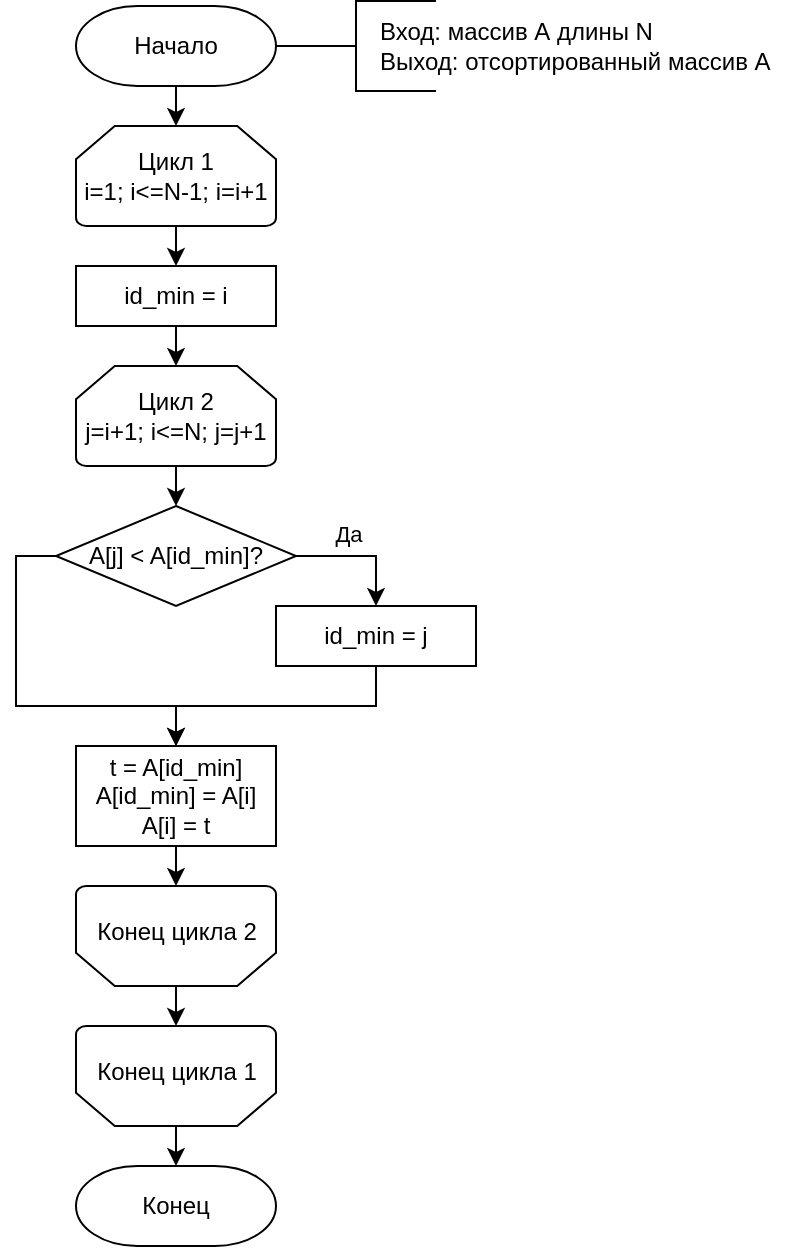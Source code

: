 <mxfile version="13.9.9" type="device"><diagram id="fL-OUqkVRAygPKtBCPr3" name="Страница 1"><mxGraphModel dx="920" dy="585" grid="1" gridSize="10" guides="1" tooltips="1" connect="1" arrows="1" fold="1" page="1" pageScale="1" pageWidth="827" pageHeight="1169" math="0" shadow="0"><root><mxCell id="0"/><mxCell id="1" parent="0"/><mxCell id="caRkSPd-SOcgebOnVd-n-1" style="edgeStyle=orthogonalEdgeStyle;rounded=0;orthogonalLoop=1;jettySize=auto;html=1;exitX=0.5;exitY=1;exitDx=0;exitDy=0;exitPerimeter=0;entryX=0.5;entryY=0;entryDx=0;entryDy=0;entryPerimeter=0;" edge="1" parent="1" source="caRkSPd-SOcgebOnVd-n-2" target="caRkSPd-SOcgebOnVd-n-4"><mxGeometry relative="1" as="geometry"/></mxCell><mxCell id="caRkSPd-SOcgebOnVd-n-2" value="Начало" style="strokeWidth=1;html=1;shape=mxgraph.flowchart.terminator;whiteSpace=wrap;" vertex="1" parent="1"><mxGeometry x="340" y="40" width="100" height="40" as="geometry"/></mxCell><mxCell id="caRkSPd-SOcgebOnVd-n-24" style="edgeStyle=orthogonalEdgeStyle;rounded=0;orthogonalLoop=1;jettySize=auto;html=1;exitX=0.5;exitY=1;exitDx=0;exitDy=0;exitPerimeter=0;entryX=0.5;entryY=0;entryDx=0;entryDy=0;" edge="1" parent="1" source="caRkSPd-SOcgebOnVd-n-4" target="caRkSPd-SOcgebOnVd-n-23"><mxGeometry relative="1" as="geometry"/></mxCell><mxCell id="caRkSPd-SOcgebOnVd-n-4" value="Цикл 1&lt;br&gt;i=1; i&amp;lt;=N-1; i=i+1" style="strokeWidth=1;html=1;shape=mxgraph.flowchart.loop_limit;whiteSpace=wrap;" vertex="1" parent="1"><mxGeometry x="340" y="100" width="100" height="50" as="geometry"/></mxCell><mxCell id="caRkSPd-SOcgebOnVd-n-5" value="" style="strokeWidth=1;html=1;shape=mxgraph.flowchart.annotation_2;align=left;labelPosition=right;pointerEvents=1;verticalLabelPosition=middle;verticalAlign=middle;" vertex="1" parent="1"><mxGeometry x="440" y="37.5" width="80" height="45" as="geometry"/></mxCell><mxCell id="caRkSPd-SOcgebOnVd-n-6" value="Вход: массив А длины N&lt;br&gt;Выход: отсортированный массив А" style="text;html=1;align=left;verticalAlign=middle;resizable=0;points=[];autosize=1;" vertex="1" parent="1"><mxGeometry x="490" y="45" width="210" height="30" as="geometry"/></mxCell><mxCell id="caRkSPd-SOcgebOnVd-n-7" style="edgeStyle=orthogonalEdgeStyle;rounded=0;orthogonalLoop=1;jettySize=auto;html=1;exitX=0.5;exitY=1;exitDx=0;exitDy=0;exitPerimeter=0;entryX=0.5;entryY=0;entryDx=0;entryDy=0;entryPerimeter=0;" edge="1" parent="1" source="caRkSPd-SOcgebOnVd-n-8" target="caRkSPd-SOcgebOnVd-n-12"><mxGeometry relative="1" as="geometry"/></mxCell><mxCell id="caRkSPd-SOcgebOnVd-n-8" value="Цикл 2&lt;br&gt;j=i+1; i&amp;lt;=N; j=j+1" style="strokeWidth=1;html=1;shape=mxgraph.flowchart.loop_limit;whiteSpace=wrap;" vertex="1" parent="1"><mxGeometry x="340" y="220" width="100" height="50" as="geometry"/></mxCell><mxCell id="caRkSPd-SOcgebOnVd-n-9" style="edgeStyle=orthogonalEdgeStyle;rounded=0;orthogonalLoop=1;jettySize=auto;html=1;exitX=1;exitY=0.5;exitDx=0;exitDy=0;exitPerimeter=0;entryX=0.5;entryY=0;entryDx=0;entryDy=0;" edge="1" parent="1" source="caRkSPd-SOcgebOnVd-n-12" target="caRkSPd-SOcgebOnVd-n-13"><mxGeometry relative="1" as="geometry"/></mxCell><mxCell id="caRkSPd-SOcgebOnVd-n-10" value="Да" style="edgeLabel;html=1;align=center;verticalAlign=bottom;resizable=0;points=[];labelPosition=center;verticalLabelPosition=top;" vertex="1" connectable="0" parent="caRkSPd-SOcgebOnVd-n-9"><mxGeometry x="-0.2" y="3" relative="1" as="geometry"><mxPoint as="offset"/></mxGeometry></mxCell><mxCell id="caRkSPd-SOcgebOnVd-n-29" style="edgeStyle=orthogonalEdgeStyle;rounded=0;orthogonalLoop=1;jettySize=auto;html=1;exitX=0;exitY=0.5;exitDx=0;exitDy=0;exitPerimeter=0;entryX=0.5;entryY=0;entryDx=0;entryDy=0;" edge="1" parent="1" source="caRkSPd-SOcgebOnVd-n-12" target="caRkSPd-SOcgebOnVd-n-26"><mxGeometry relative="1" as="geometry"><Array as="points"><mxPoint x="310" y="315"/><mxPoint x="310" y="390"/><mxPoint x="390" y="390"/></Array></mxGeometry></mxCell><mxCell id="caRkSPd-SOcgebOnVd-n-12" value="A[j] &amp;lt; A[id_min]?" style="strokeWidth=1;html=1;shape=mxgraph.flowchart.decision;whiteSpace=wrap;align=center;" vertex="1" parent="1"><mxGeometry x="330" y="290" width="120" height="50" as="geometry"/></mxCell><mxCell id="caRkSPd-SOcgebOnVd-n-28" style="edgeStyle=orthogonalEdgeStyle;rounded=0;orthogonalLoop=1;jettySize=auto;html=1;exitX=0.5;exitY=1;exitDx=0;exitDy=0;entryX=0.5;entryY=0;entryDx=0;entryDy=0;" edge="1" parent="1" source="caRkSPd-SOcgebOnVd-n-13" target="caRkSPd-SOcgebOnVd-n-26"><mxGeometry relative="1" as="geometry"/></mxCell><mxCell id="caRkSPd-SOcgebOnVd-n-13" value="id_min = j" style="rounded=0;whiteSpace=wrap;html=1;absoluteArcSize=1;arcSize=14;strokeWidth=1;align=center;" vertex="1" parent="1"><mxGeometry x="440" y="340" width="100" height="30" as="geometry"/></mxCell><mxCell id="caRkSPd-SOcgebOnVd-n-15" style="edgeStyle=orthogonalEdgeStyle;rounded=0;orthogonalLoop=1;jettySize=auto;html=1;exitX=0.5;exitY=0;exitDx=0;exitDy=0;exitPerimeter=0;entryX=0.5;entryY=1;entryDx=0;entryDy=0;entryPerimeter=0;startArrow=none;startFill=0;endArrow=classic;endFill=1;" edge="1" parent="1" source="caRkSPd-SOcgebOnVd-n-16" target="caRkSPd-SOcgebOnVd-n-19"><mxGeometry relative="1" as="geometry"/></mxCell><mxCell id="caRkSPd-SOcgebOnVd-n-16" value="" style="strokeWidth=1;html=1;shape=mxgraph.flowchart.loop_limit;whiteSpace=wrap;rounded=0;align=center;rotation=-180;" vertex="1" parent="1"><mxGeometry x="340" y="480" width="100" height="50" as="geometry"/></mxCell><mxCell id="caRkSPd-SOcgebOnVd-n-17" value="Конец цикла 2" style="text;html=1;align=center;verticalAlign=middle;resizable=0;points=[];autosize=1;" vertex="1" parent="1"><mxGeometry x="340" y="493" width="100" height="20" as="geometry"/></mxCell><mxCell id="caRkSPd-SOcgebOnVd-n-18" style="edgeStyle=orthogonalEdgeStyle;rounded=0;orthogonalLoop=1;jettySize=auto;html=1;exitX=0.5;exitY=0;exitDx=0;exitDy=0;exitPerimeter=0;entryX=0.5;entryY=0;entryDx=0;entryDy=0;entryPerimeter=0;startArrow=none;startFill=0;endArrow=classic;endFill=1;" edge="1" parent="1" source="caRkSPd-SOcgebOnVd-n-19" target="caRkSPd-SOcgebOnVd-n-21"><mxGeometry relative="1" as="geometry"/></mxCell><mxCell id="caRkSPd-SOcgebOnVd-n-19" value="" style="strokeWidth=1;html=1;shape=mxgraph.flowchart.loop_limit;whiteSpace=wrap;rounded=0;align=center;rotation=-180;" vertex="1" parent="1"><mxGeometry x="340" y="550" width="100" height="50" as="geometry"/></mxCell><mxCell id="caRkSPd-SOcgebOnVd-n-20" value="Конец цикла 1" style="text;html=1;align=center;verticalAlign=middle;resizable=0;points=[];autosize=1;" vertex="1" parent="1"><mxGeometry x="340" y="563" width="100" height="20" as="geometry"/></mxCell><mxCell id="caRkSPd-SOcgebOnVd-n-21" value="Конец" style="strokeWidth=1;html=1;shape=mxgraph.flowchart.terminator;whiteSpace=wrap;" vertex="1" parent="1"><mxGeometry x="340" y="620" width="100" height="40" as="geometry"/></mxCell><mxCell id="caRkSPd-SOcgebOnVd-n-25" style="edgeStyle=orthogonalEdgeStyle;rounded=0;orthogonalLoop=1;jettySize=auto;html=1;exitX=0.5;exitY=1;exitDx=0;exitDy=0;entryX=0.5;entryY=0;entryDx=0;entryDy=0;entryPerimeter=0;" edge="1" parent="1" source="caRkSPd-SOcgebOnVd-n-23" target="caRkSPd-SOcgebOnVd-n-8"><mxGeometry relative="1" as="geometry"/></mxCell><mxCell id="caRkSPd-SOcgebOnVd-n-23" value="id_min = i" style="rounded=0;whiteSpace=wrap;html=1;absoluteArcSize=1;arcSize=14;strokeWidth=1;align=center;" vertex="1" parent="1"><mxGeometry x="340" y="170" width="100" height="30" as="geometry"/></mxCell><mxCell id="caRkSPd-SOcgebOnVd-n-30" style="edgeStyle=orthogonalEdgeStyle;rounded=0;orthogonalLoop=1;jettySize=auto;html=1;exitX=0.5;exitY=1;exitDx=0;exitDy=0;entryX=0.5;entryY=1;entryDx=0;entryDy=0;entryPerimeter=0;" edge="1" parent="1" source="caRkSPd-SOcgebOnVd-n-26" target="caRkSPd-SOcgebOnVd-n-16"><mxGeometry relative="1" as="geometry"/></mxCell><mxCell id="caRkSPd-SOcgebOnVd-n-26" value="t = A[id_min]&lt;br&gt;A[id_min] = A[i]&lt;br&gt;A[i] = t" style="rounded=0;whiteSpace=wrap;html=1;absoluteArcSize=1;arcSize=14;strokeWidth=1;align=center;" vertex="1" parent="1"><mxGeometry x="340" y="410" width="100" height="50" as="geometry"/></mxCell></root></mxGraphModel></diagram></mxfile>